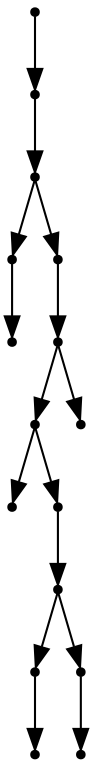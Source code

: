 digraph {
  15 [shape=point];
  14 [shape=point];
  13 [shape=point];
  1 [shape=point];
  0 [shape=point];
  12 [shape=point];
  11 [shape=point];
  9 [shape=point];
  2 [shape=point];
  8 [shape=point];
  7 [shape=point];
  4 [shape=point];
  3 [shape=point];
  6 [shape=point];
  5 [shape=point];
  10 [shape=point];
15 -> 14;
14 -> 13;
13 -> 1;
1 -> 0;
13 -> 12;
12 -> 11;
11 -> 9;
9 -> 2;
9 -> 8;
8 -> 7;
7 -> 4;
4 -> 3;
7 -> 6;
6 -> 5;
11 -> 10;
}
